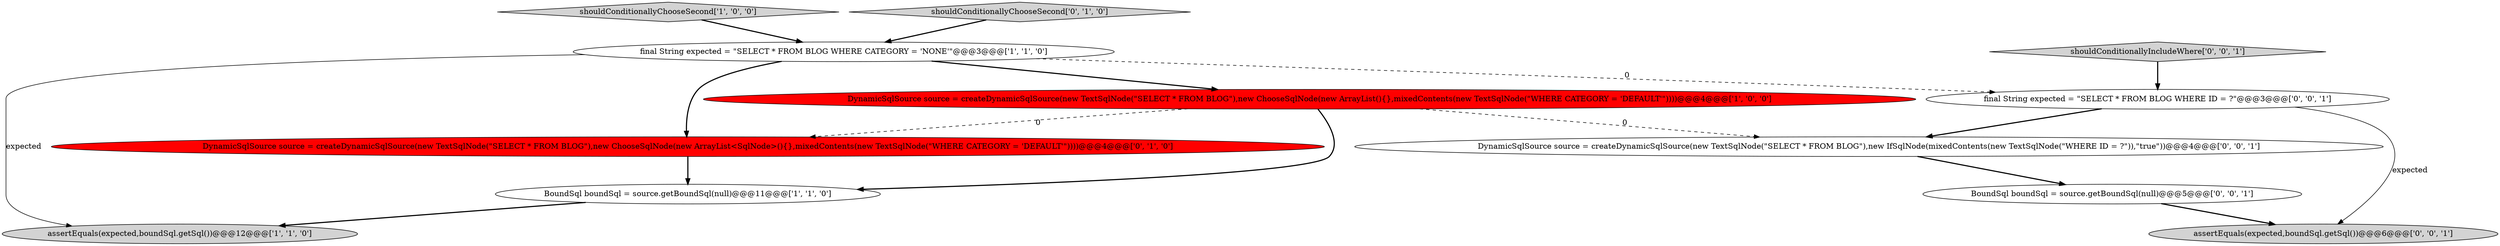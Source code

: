 digraph {
1 [style = filled, label = "assertEquals(expected,boundSql.getSql())@@@12@@@['1', '1', '0']", fillcolor = lightgray, shape = ellipse image = "AAA0AAABBB1BBB"];
8 [style = filled, label = "assertEquals(expected,boundSql.getSql())@@@6@@@['0', '0', '1']", fillcolor = lightgray, shape = ellipse image = "AAA0AAABBB3BBB"];
11 [style = filled, label = "shouldConditionallyIncludeWhere['0', '0', '1']", fillcolor = lightgray, shape = diamond image = "AAA0AAABBB3BBB"];
7 [style = filled, label = "DynamicSqlSource source = createDynamicSqlSource(new TextSqlNode(\"SELECT * FROM BLOG\"),new IfSqlNode(mixedContents(new TextSqlNode(\"WHERE ID = ?\")),\"true\"))@@@4@@@['0', '0', '1']", fillcolor = white, shape = ellipse image = "AAA0AAABBB3BBB"];
6 [style = filled, label = "DynamicSqlSource source = createDynamicSqlSource(new TextSqlNode(\"SELECT * FROM BLOG\"),new ChooseSqlNode(new ArrayList<SqlNode>(){},mixedContents(new TextSqlNode(\"WHERE CATEGORY = 'DEFAULT'\"))))@@@4@@@['0', '1', '0']", fillcolor = red, shape = ellipse image = "AAA1AAABBB2BBB"];
4 [style = filled, label = "shouldConditionallyChooseSecond['1', '0', '0']", fillcolor = lightgray, shape = diamond image = "AAA0AAABBB1BBB"];
2 [style = filled, label = "BoundSql boundSql = source.getBoundSql(null)@@@11@@@['1', '1', '0']", fillcolor = white, shape = ellipse image = "AAA0AAABBB1BBB"];
5 [style = filled, label = "shouldConditionallyChooseSecond['0', '1', '0']", fillcolor = lightgray, shape = diamond image = "AAA0AAABBB2BBB"];
10 [style = filled, label = "final String expected = \"SELECT * FROM BLOG WHERE ID = ?\"@@@3@@@['0', '0', '1']", fillcolor = white, shape = ellipse image = "AAA0AAABBB3BBB"];
9 [style = filled, label = "BoundSql boundSql = source.getBoundSql(null)@@@5@@@['0', '0', '1']", fillcolor = white, shape = ellipse image = "AAA0AAABBB3BBB"];
0 [style = filled, label = "DynamicSqlSource source = createDynamicSqlSource(new TextSqlNode(\"SELECT * FROM BLOG\"),new ChooseSqlNode(new ArrayList(){},mixedContents(new TextSqlNode(\"WHERE CATEGORY = 'DEFAULT'\"))))@@@4@@@['1', '0', '0']", fillcolor = red, shape = ellipse image = "AAA1AAABBB1BBB"];
3 [style = filled, label = "final String expected = \"SELECT * FROM BLOG WHERE CATEGORY = 'NONE'\"@@@3@@@['1', '1', '0']", fillcolor = white, shape = ellipse image = "AAA0AAABBB1BBB"];
5->3 [style = bold, label=""];
7->9 [style = bold, label=""];
3->1 [style = solid, label="expected"];
4->3 [style = bold, label=""];
3->6 [style = bold, label=""];
3->10 [style = dashed, label="0"];
0->6 [style = dashed, label="0"];
0->7 [style = dashed, label="0"];
9->8 [style = bold, label=""];
11->10 [style = bold, label=""];
10->7 [style = bold, label=""];
10->8 [style = solid, label="expected"];
2->1 [style = bold, label=""];
3->0 [style = bold, label=""];
0->2 [style = bold, label=""];
6->2 [style = bold, label=""];
}

